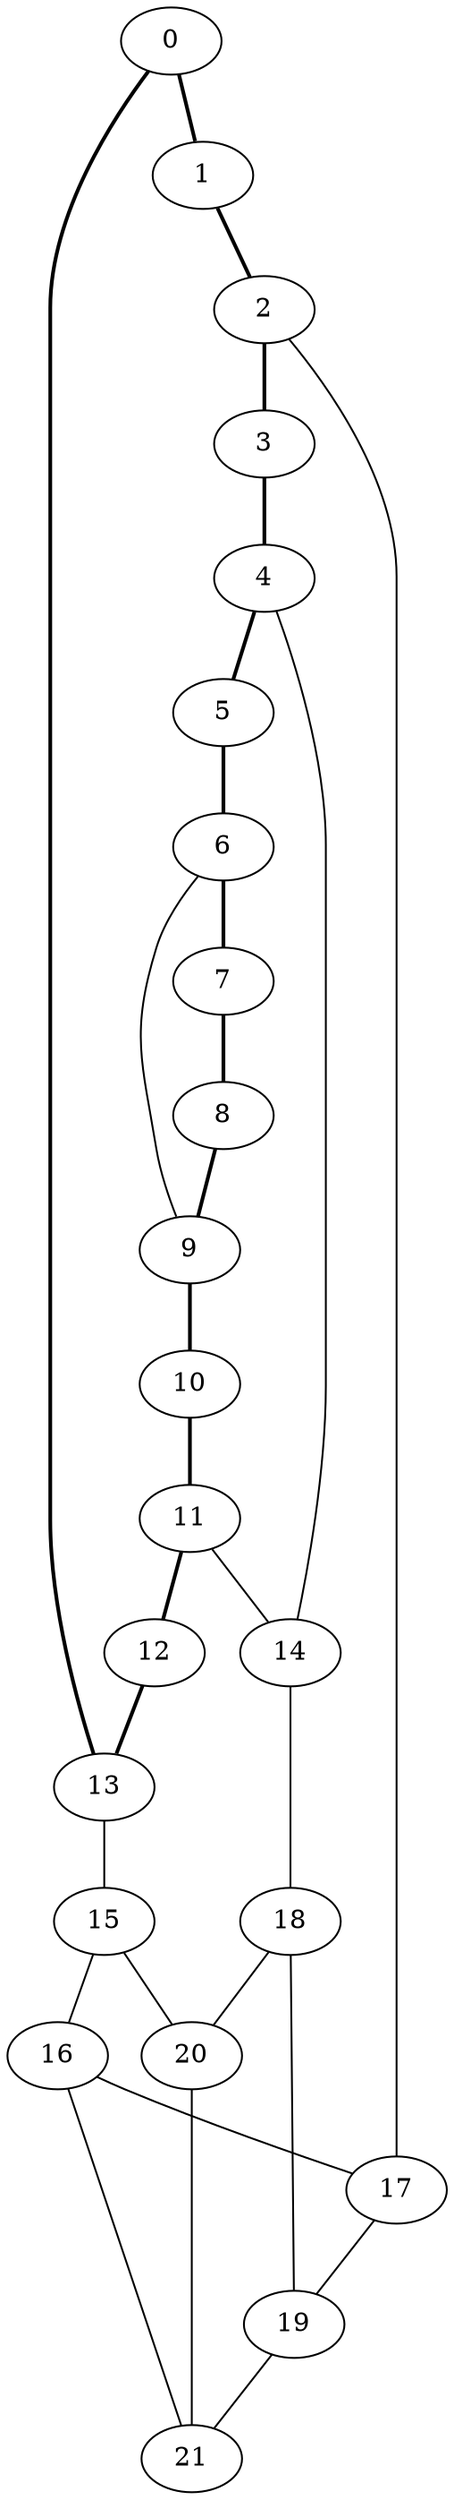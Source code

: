 graph G {
0 [ pos = " 4.69,0.00!" ];
0 -- 1[style=bold];
0 -- 13[style=bold];
1 [ pos = " 4.23,2.04!" ];
1 -- 2[style=bold];
2 [ pos = " 2.92,3.67!" ];
2 -- 3[style=bold];
2 -- 17;
3 [ pos = " 1.04,4.57!" ];
3 -- 4[style=bold];
4 [ pos = " -1.04,4.57!" ];
4 -- 5[style=bold];
4 -- 14;
5 [ pos = " -2.92,3.67!" ];
5 -- 6[style=bold];
6 [ pos = " -4.23,2.04!" ];
6 -- 7[style=bold];
6 -- 9;
7 [ pos = " -4.69,0.00!" ];
7 -- 8[style=bold];
8 [ pos = " -4.23,-2.04!" ];
8 -- 9[style=bold];
9 [ pos = " -2.92,-3.67!" ];
9 -- 10[style=bold];
10 [ pos = " -1.04,-4.57!" ];
10 -- 11[style=bold];
11 [ pos = " 1.04,-4.57!" ];
11 -- 12[style=bold];
11 -- 14;
12 [ pos = " 2.92,-3.67!" ];
12 -- 13[style=bold];
13 [ pos = " 4.23,-2.04!" ];
13 -- 15;
14 -- 18;
15 -- 16;
15 -- 20;
16 -- 17;
16 -- 21;
17 -- 19;
18 -- 19;
18 -- 20;
19 -- 21;
20 -- 21;
}
